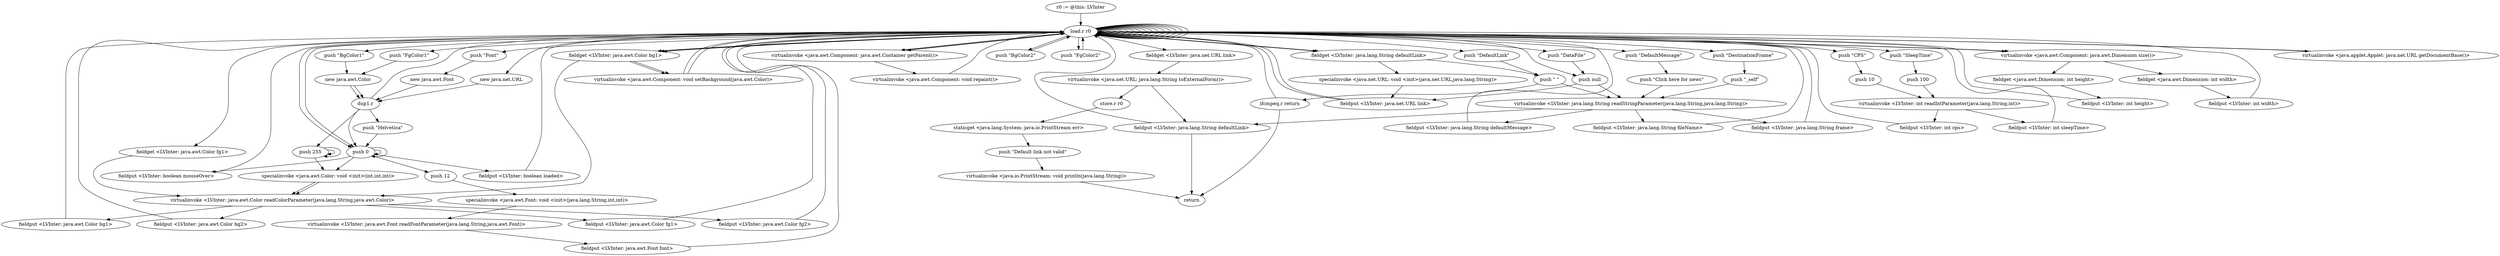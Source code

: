 digraph "" {
    "r0 := @this: LVInter"
    "load.r r0"
    "r0 := @this: LVInter"->"load.r r0";
    "load.r r0"->"load.r r0";
    "push \"BgColor1\""
    "load.r r0"->"push \"BgColor1\"";
    "new java.awt.Color"
    "push \"BgColor1\""->"new java.awt.Color";
    "dup1.r"
    "new java.awt.Color"->"dup1.r";
    "push 0"
    "dup1.r"->"push 0";
    "push 0"->"push 0";
    "push 0"->"push 0";
    "specialinvoke <java.awt.Color: void <init>(int,int,int)>"
    "push 0"->"specialinvoke <java.awt.Color: void <init>(int,int,int)>";
    "virtualinvoke <LVInter: java.awt.Color readColorParameter(java.lang.String,java.awt.Color)>"
    "specialinvoke <java.awt.Color: void <init>(int,int,int)>"->"virtualinvoke <LVInter: java.awt.Color readColorParameter(java.lang.String,java.awt.Color)>";
    "fieldput <LVInter: java.awt.Color bg1>"
    "virtualinvoke <LVInter: java.awt.Color readColorParameter(java.lang.String,java.awt.Color)>"->"fieldput <LVInter: java.awt.Color bg1>";
    "fieldput <LVInter: java.awt.Color bg1>"->"load.r r0";
    "load.r r0"->"load.r r0";
    "fieldget <LVInter: java.awt.Color bg1>"
    "load.r r0"->"fieldget <LVInter: java.awt.Color bg1>";
    "virtualinvoke <java.awt.Component: void setBackground(java.awt.Color)>"
    "fieldget <LVInter: java.awt.Color bg1>"->"virtualinvoke <java.awt.Component: void setBackground(java.awt.Color)>";
    "virtualinvoke <java.awt.Component: void setBackground(java.awt.Color)>"->"load.r r0";
    "virtualinvoke <java.awt.Component: java.awt.Container getParent()>"
    "load.r r0"->"virtualinvoke <java.awt.Component: java.awt.Container getParent()>";
    "virtualinvoke <java.awt.Component: java.awt.Container getParent()>"->"load.r r0";
    "load.r r0"->"fieldget <LVInter: java.awt.Color bg1>";
    "fieldget <LVInter: java.awt.Color bg1>"->"virtualinvoke <java.awt.Component: void setBackground(java.awt.Color)>";
    "virtualinvoke <java.awt.Component: void setBackground(java.awt.Color)>"->"load.r r0";
    "load.r r0"->"virtualinvoke <java.awt.Component: java.awt.Container getParent()>";
    "virtualinvoke <java.awt.Component: void repaint()>"
    "virtualinvoke <java.awt.Component: java.awt.Container getParent()>"->"virtualinvoke <java.awt.Component: void repaint()>";
    "virtualinvoke <java.awt.Component: void repaint()>"->"load.r r0";
    "load.r r0"->"load.r r0";
    "push \"BgColor2\""
    "load.r r0"->"push \"BgColor2\"";
    "push \"BgColor2\""->"load.r r0";
    "load.r r0"->"fieldget <LVInter: java.awt.Color bg1>";
    "fieldget <LVInter: java.awt.Color bg1>"->"virtualinvoke <LVInter: java.awt.Color readColorParameter(java.lang.String,java.awt.Color)>";
    "fieldput <LVInter: java.awt.Color bg2>"
    "virtualinvoke <LVInter: java.awt.Color readColorParameter(java.lang.String,java.awt.Color)>"->"fieldput <LVInter: java.awt.Color bg2>";
    "fieldput <LVInter: java.awt.Color bg2>"->"load.r r0";
    "load.r r0"->"load.r r0";
    "push \"FgColor1\""
    "load.r r0"->"push \"FgColor1\"";
    "push \"FgColor1\""->"new java.awt.Color";
    "new java.awt.Color"->"dup1.r";
    "push 255"
    "dup1.r"->"push 255";
    "push 255"->"push 255";
    "push 255"->"push 255";
    "push 255"->"specialinvoke <java.awt.Color: void <init>(int,int,int)>";
    "specialinvoke <java.awt.Color: void <init>(int,int,int)>"->"virtualinvoke <LVInter: java.awt.Color readColorParameter(java.lang.String,java.awt.Color)>";
    "fieldput <LVInter: java.awt.Color fg1>"
    "virtualinvoke <LVInter: java.awt.Color readColorParameter(java.lang.String,java.awt.Color)>"->"fieldput <LVInter: java.awt.Color fg1>";
    "fieldput <LVInter: java.awt.Color fg1>"->"load.r r0";
    "load.r r0"->"load.r r0";
    "push \"FgColor2\""
    "load.r r0"->"push \"FgColor2\"";
    "push \"FgColor2\""->"load.r r0";
    "fieldget <LVInter: java.awt.Color fg1>"
    "load.r r0"->"fieldget <LVInter: java.awt.Color fg1>";
    "fieldget <LVInter: java.awt.Color fg1>"->"virtualinvoke <LVInter: java.awt.Color readColorParameter(java.lang.String,java.awt.Color)>";
    "fieldput <LVInter: java.awt.Color fg2>"
    "virtualinvoke <LVInter: java.awt.Color readColorParameter(java.lang.String,java.awt.Color)>"->"fieldput <LVInter: java.awt.Color fg2>";
    "fieldput <LVInter: java.awt.Color fg2>"->"load.r r0";
    "load.r r0"->"load.r r0";
    "push \"DefaultMessage\""
    "load.r r0"->"push \"DefaultMessage\"";
    "push \"Click here for news\""
    "push \"DefaultMessage\""->"push \"Click here for news\"";
    "virtualinvoke <LVInter: java.lang.String readStringParameter(java.lang.String,java.lang.String)>"
    "push \"Click here for news\""->"virtualinvoke <LVInter: java.lang.String readStringParameter(java.lang.String,java.lang.String)>";
    "fieldput <LVInter: java.lang.String defaultMessage>"
    "virtualinvoke <LVInter: java.lang.String readStringParameter(java.lang.String,java.lang.String)>"->"fieldput <LVInter: java.lang.String defaultMessage>";
    "fieldput <LVInter: java.lang.String defaultMessage>"->"load.r r0";
    "load.r r0"->"load.r r0";
    "push \"DefaultLink\""
    "load.r r0"->"push \"DefaultLink\"";
    "push \" \""
    "push \"DefaultLink\""->"push \" \"";
    "push \" \""->"virtualinvoke <LVInter: java.lang.String readStringParameter(java.lang.String,java.lang.String)>";
    "fieldput <LVInter: java.lang.String defaultLink>"
    "virtualinvoke <LVInter: java.lang.String readStringParameter(java.lang.String,java.lang.String)>"->"fieldput <LVInter: java.lang.String defaultLink>";
    "fieldput <LVInter: java.lang.String defaultLink>"->"load.r r0";
    "load.r r0"->"load.r r0";
    "push \"DataFile\""
    "load.r r0"->"push \"DataFile\"";
    "push null"
    "push \"DataFile\""->"push null";
    "push null"->"virtualinvoke <LVInter: java.lang.String readStringParameter(java.lang.String,java.lang.String)>";
    "fieldput <LVInter: java.lang.String fileName>"
    "virtualinvoke <LVInter: java.lang.String readStringParameter(java.lang.String,java.lang.String)>"->"fieldput <LVInter: java.lang.String fileName>";
    "fieldput <LVInter: java.lang.String fileName>"->"load.r r0";
    "load.r r0"->"load.r r0";
    "push \"Font\""
    "load.r r0"->"push \"Font\"";
    "new java.awt.Font"
    "push \"Font\""->"new java.awt.Font";
    "new java.awt.Font"->"dup1.r";
    "push \"Helvetica\""
    "dup1.r"->"push \"Helvetica\"";
    "push \"Helvetica\""->"push 0";
    "push 12"
    "push 0"->"push 12";
    "specialinvoke <java.awt.Font: void <init>(java.lang.String,int,int)>"
    "push 12"->"specialinvoke <java.awt.Font: void <init>(java.lang.String,int,int)>";
    "virtualinvoke <LVInter: java.awt.Font readFontParameter(java.lang.String,java.awt.Font)>"
    "specialinvoke <java.awt.Font: void <init>(java.lang.String,int,int)>"->"virtualinvoke <LVInter: java.awt.Font readFontParameter(java.lang.String,java.awt.Font)>";
    "fieldput <LVInter: java.awt.Font font>"
    "virtualinvoke <LVInter: java.awt.Font readFontParameter(java.lang.String,java.awt.Font)>"->"fieldput <LVInter: java.awt.Font font>";
    "fieldput <LVInter: java.awt.Font font>"->"load.r r0";
    "load.r r0"->"load.r r0";
    "push \"DestinationFrame\""
    "load.r r0"->"push \"DestinationFrame\"";
    "push \"_self\""
    "push \"DestinationFrame\""->"push \"_self\"";
    "push \"_self\""->"virtualinvoke <LVInter: java.lang.String readStringParameter(java.lang.String,java.lang.String)>";
    "fieldput <LVInter: java.lang.String frame>"
    "virtualinvoke <LVInter: java.lang.String readStringParameter(java.lang.String,java.lang.String)>"->"fieldput <LVInter: java.lang.String frame>";
    "fieldput <LVInter: java.lang.String frame>"->"load.r r0";
    "load.r r0"->"load.r r0";
    "push \"CPS\""
    "load.r r0"->"push \"CPS\"";
    "push 10"
    "push \"CPS\""->"push 10";
    "virtualinvoke <LVInter: int readIntParameter(java.lang.String,int)>"
    "push 10"->"virtualinvoke <LVInter: int readIntParameter(java.lang.String,int)>";
    "fieldput <LVInter: int cps>"
    "virtualinvoke <LVInter: int readIntParameter(java.lang.String,int)>"->"fieldput <LVInter: int cps>";
    "fieldput <LVInter: int cps>"->"load.r r0";
    "load.r r0"->"load.r r0";
    "push \"SleepTime\""
    "load.r r0"->"push \"SleepTime\"";
    "push 100"
    "push \"SleepTime\""->"push 100";
    "push 100"->"virtualinvoke <LVInter: int readIntParameter(java.lang.String,int)>";
    "fieldput <LVInter: int sleepTime>"
    "virtualinvoke <LVInter: int readIntParameter(java.lang.String,int)>"->"fieldput <LVInter: int sleepTime>";
    "fieldput <LVInter: int sleepTime>"->"load.r r0";
    "load.r r0"->"load.r r0";
    "virtualinvoke <java.awt.Component: java.awt.Dimension size()>"
    "load.r r0"->"virtualinvoke <java.awt.Component: java.awt.Dimension size()>";
    "fieldget <java.awt.Dimension: int width>"
    "virtualinvoke <java.awt.Component: java.awt.Dimension size()>"->"fieldget <java.awt.Dimension: int width>";
    "fieldput <LVInter: int width>"
    "fieldget <java.awt.Dimension: int width>"->"fieldput <LVInter: int width>";
    "fieldput <LVInter: int width>"->"load.r r0";
    "load.r r0"->"load.r r0";
    "load.r r0"->"virtualinvoke <java.awt.Component: java.awt.Dimension size()>";
    "fieldget <java.awt.Dimension: int height>"
    "virtualinvoke <java.awt.Component: java.awt.Dimension size()>"->"fieldget <java.awt.Dimension: int height>";
    "fieldput <LVInter: int height>"
    "fieldget <java.awt.Dimension: int height>"->"fieldput <LVInter: int height>";
    "fieldput <LVInter: int height>"->"load.r r0";
    "load.r r0"->"push 0";
    "fieldput <LVInter: boolean mouseOver>"
    "push 0"->"fieldput <LVInter: boolean mouseOver>";
    "fieldput <LVInter: boolean mouseOver>"->"load.r r0";
    "load.r r0"->"push 0";
    "fieldput <LVInter: boolean loaded>"
    "push 0"->"fieldput <LVInter: boolean loaded>";
    "fieldput <LVInter: boolean loaded>"->"load.r r0";
    "load.r r0"->"push null";
    "fieldput <LVInter: java.net.URL link>"
    "push null"->"fieldput <LVInter: java.net.URL link>";
    "fieldput <LVInter: java.net.URL link>"->"load.r r0";
    "fieldget <LVInter: java.lang.String defaultLink>"
    "load.r r0"->"fieldget <LVInter: java.lang.String defaultLink>";
    "fieldget <LVInter: java.lang.String defaultLink>"->"push \" \"";
    "ifcmpeq.r return"
    "push \" \""->"ifcmpeq.r return";
    "ifcmpeq.r return"->"load.r r0";
    "new java.net.URL"
    "load.r r0"->"new java.net.URL";
    "new java.net.URL"->"dup1.r";
    "dup1.r"->"load.r r0";
    "virtualinvoke <java.applet.Applet: java.net.URL getDocumentBase()>"
    "load.r r0"->"virtualinvoke <java.applet.Applet: java.net.URL getDocumentBase()>";
    "virtualinvoke <java.applet.Applet: java.net.URL getDocumentBase()>"->"load.r r0";
    "load.r r0"->"fieldget <LVInter: java.lang.String defaultLink>";
    "specialinvoke <java.net.URL: void <init>(java.net.URL,java.lang.String)>"
    "fieldget <LVInter: java.lang.String defaultLink>"->"specialinvoke <java.net.URL: void <init>(java.net.URL,java.lang.String)>";
    "specialinvoke <java.net.URL: void <init>(java.net.URL,java.lang.String)>"->"fieldput <LVInter: java.net.URL link>";
    "fieldput <LVInter: java.net.URL link>"->"load.r r0";
    "load.r r0"->"load.r r0";
    "fieldget <LVInter: java.net.URL link>"
    "load.r r0"->"fieldget <LVInter: java.net.URL link>";
    "virtualinvoke <java.net.URL: java.lang.String toExternalForm()>"
    "fieldget <LVInter: java.net.URL link>"->"virtualinvoke <java.net.URL: java.lang.String toExternalForm()>";
    "virtualinvoke <java.net.URL: java.lang.String toExternalForm()>"->"fieldput <LVInter: java.lang.String defaultLink>";
    "return"
    "fieldput <LVInter: java.lang.String defaultLink>"->"return";
    "store.r r0"
    "virtualinvoke <java.net.URL: java.lang.String toExternalForm()>"->"store.r r0";
    "staticget <java.lang.System: java.io.PrintStream err>"
    "store.r r0"->"staticget <java.lang.System: java.io.PrintStream err>";
    "push \"Default link not valid\""
    "staticget <java.lang.System: java.io.PrintStream err>"->"push \"Default link not valid\"";
    "virtualinvoke <java.io.PrintStream: void println(java.lang.String)>"
    "push \"Default link not valid\""->"virtualinvoke <java.io.PrintStream: void println(java.lang.String)>";
    "virtualinvoke <java.io.PrintStream: void println(java.lang.String)>"->"return";
    "ifcmpeq.r return"->"return";
}
